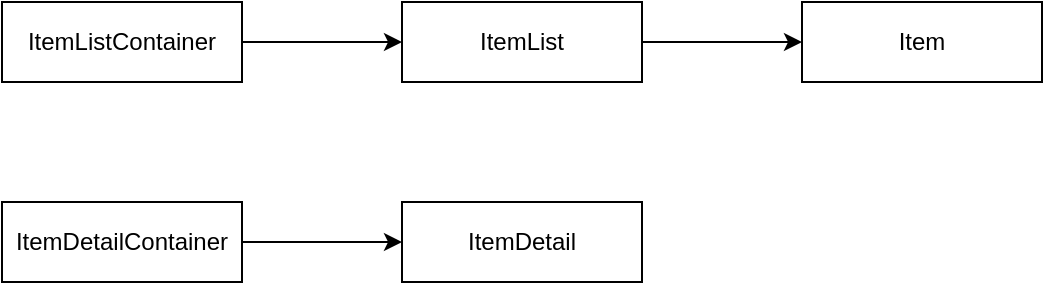 <mxfile>
    <diagram id="06rSXyCRsJRVU2V2G-m_" name="Page-1">
        <mxGraphModel dx="752" dy="518" grid="1" gridSize="10" guides="1" tooltips="1" connect="1" arrows="1" fold="1" page="1" pageScale="1" pageWidth="827" pageHeight="1169" math="0" shadow="0">
            <root>
                <mxCell id="0"/>
                <mxCell id="1" parent="0"/>
                <mxCell id="5" value="" style="edgeStyle=none;html=1;" edge="1" parent="1" source="3" target="4">
                    <mxGeometry relative="1" as="geometry"/>
                </mxCell>
                <mxCell id="3" value="ItemListContainer" style="rounded=0;whiteSpace=wrap;html=1;" vertex="1" parent="1">
                    <mxGeometry x="40" y="100" width="120" height="40" as="geometry"/>
                </mxCell>
                <mxCell id="7" value="" style="edgeStyle=none;html=1;" edge="1" parent="1" source="4" target="6">
                    <mxGeometry relative="1" as="geometry"/>
                </mxCell>
                <mxCell id="4" value="ItemList" style="rounded=0;whiteSpace=wrap;html=1;" vertex="1" parent="1">
                    <mxGeometry x="240" y="100" width="120" height="40" as="geometry"/>
                </mxCell>
                <mxCell id="6" value="Item" style="rounded=0;whiteSpace=wrap;html=1;" vertex="1" parent="1">
                    <mxGeometry x="440" y="100" width="120" height="40" as="geometry"/>
                </mxCell>
                <mxCell id="8" value="" style="edgeStyle=none;html=1;" edge="1" parent="1" source="9" target="10">
                    <mxGeometry relative="1" as="geometry"/>
                </mxCell>
                <mxCell id="9" value="ItemDetailContainer" style="rounded=0;whiteSpace=wrap;html=1;" vertex="1" parent="1">
                    <mxGeometry x="40" y="200" width="120" height="40" as="geometry"/>
                </mxCell>
                <mxCell id="10" value="ItemDetail" style="rounded=0;whiteSpace=wrap;html=1;" vertex="1" parent="1">
                    <mxGeometry x="240" y="200" width="120" height="40" as="geometry"/>
                </mxCell>
            </root>
        </mxGraphModel>
    </diagram>
</mxfile>
